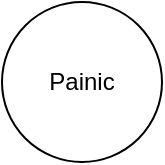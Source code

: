 <mxfile version="20.7.4" type="device"><diagram id="ma74hijiuDZRGCtGPLLQ" name="Page-1"><mxGraphModel dx="978" dy="571" grid="1" gridSize="10" guides="1" tooltips="1" connect="1" arrows="1" fold="1" page="1" pageScale="1" pageWidth="827" pageHeight="1169" math="0" shadow="0"><root><mxCell id="0"/><mxCell id="1" parent="0"/><mxCell id="iaSEOfCUC_CEGpIJ1BrZ-1" value="Painic" style="ellipse;whiteSpace=wrap;html=1;aspect=fixed;" vertex="1" parent="1"><mxGeometry x="320" y="440" width="80" height="80" as="geometry"/></mxCell></root></mxGraphModel></diagram></mxfile>